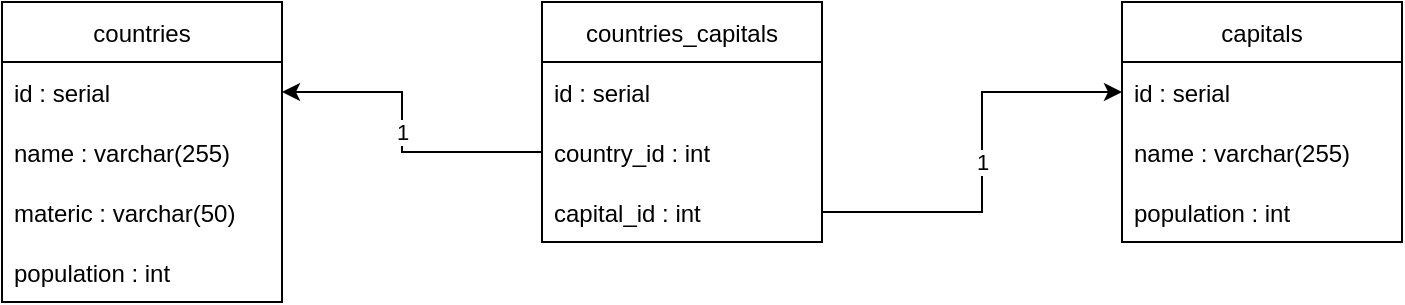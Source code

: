 <mxfile version="15.7.0" type="device"><diagram id="C5RBs43oDa-KdzZeNtuy" name="Page-1"><mxGraphModel dx="1422" dy="705" grid="1" gridSize="10" guides="1" tooltips="1" connect="1" arrows="1" fold="1" page="1" pageScale="1" pageWidth="827" pageHeight="1169" math="0" shadow="0"><root><mxCell id="WIyWlLk6GJQsqaUBKTNV-0"/><mxCell id="WIyWlLk6GJQsqaUBKTNV-1" parent="WIyWlLk6GJQsqaUBKTNV-0"/><mxCell id="g9boZGH7sjqCmpWL4MzV-4" value="countries" style="swimlane;fontStyle=0;childLayout=stackLayout;horizontal=1;startSize=30;horizontalStack=0;resizeParent=1;resizeParentMax=0;resizeLast=0;collapsible=1;marginBottom=0;" parent="WIyWlLk6GJQsqaUBKTNV-1" vertex="1"><mxGeometry x="40" y="120" width="140" height="150" as="geometry"/></mxCell><mxCell id="g9boZGH7sjqCmpWL4MzV-5" value="id : serial" style="text;strokeColor=none;fillColor=none;align=left;verticalAlign=middle;spacingLeft=4;spacingRight=4;overflow=hidden;points=[[0,0.5],[1,0.5]];portConstraint=eastwest;rotatable=0;" parent="g9boZGH7sjqCmpWL4MzV-4" vertex="1"><mxGeometry y="30" width="140" height="30" as="geometry"/></mxCell><mxCell id="g9boZGH7sjqCmpWL4MzV-6" value="name : varchar(255)" style="text;strokeColor=none;fillColor=none;align=left;verticalAlign=middle;spacingLeft=4;spacingRight=4;overflow=hidden;points=[[0,0.5],[1,0.5]];portConstraint=eastwest;rotatable=0;" parent="g9boZGH7sjqCmpWL4MzV-4" vertex="1"><mxGeometry y="60" width="140" height="30" as="geometry"/></mxCell><mxCell id="SJ809sVzdZ2iHUOaE_hQ-1" value="materic : varchar(50)" style="text;strokeColor=none;fillColor=none;align=left;verticalAlign=middle;spacingLeft=4;spacingRight=4;overflow=hidden;points=[[0,0.5],[1,0.5]];portConstraint=eastwest;rotatable=0;" vertex="1" parent="g9boZGH7sjqCmpWL4MzV-4"><mxGeometry y="90" width="140" height="30" as="geometry"/></mxCell><mxCell id="SJ809sVzdZ2iHUOaE_hQ-2" value="population : int" style="text;strokeColor=none;fillColor=none;align=left;verticalAlign=middle;spacingLeft=4;spacingRight=4;overflow=hidden;points=[[0,0.5],[1,0.5]];portConstraint=eastwest;rotatable=0;" vertex="1" parent="g9boZGH7sjqCmpWL4MzV-4"><mxGeometry y="120" width="140" height="30" as="geometry"/></mxCell><mxCell id="g9boZGH7sjqCmpWL4MzV-8" value="capitals" style="swimlane;fontStyle=0;childLayout=stackLayout;horizontal=1;startSize=30;horizontalStack=0;resizeParent=1;resizeParentMax=0;resizeLast=0;collapsible=1;marginBottom=0;" parent="WIyWlLk6GJQsqaUBKTNV-1" vertex="1"><mxGeometry x="600" y="120" width="140" height="120" as="geometry"/></mxCell><mxCell id="g9boZGH7sjqCmpWL4MzV-9" value="id : serial" style="text;strokeColor=none;fillColor=none;align=left;verticalAlign=middle;spacingLeft=4;spacingRight=4;overflow=hidden;points=[[0,0.5],[1,0.5]];portConstraint=eastwest;rotatable=0;" parent="g9boZGH7sjqCmpWL4MzV-8" vertex="1"><mxGeometry y="30" width="140" height="30" as="geometry"/></mxCell><mxCell id="g9boZGH7sjqCmpWL4MzV-10" value="name : varchar(255)" style="text;strokeColor=none;fillColor=none;align=left;verticalAlign=middle;spacingLeft=4;spacingRight=4;overflow=hidden;points=[[0,0.5],[1,0.5]];portConstraint=eastwest;rotatable=0;" parent="g9boZGH7sjqCmpWL4MzV-8" vertex="1"><mxGeometry y="60" width="140" height="30" as="geometry"/></mxCell><mxCell id="SJ809sVzdZ2iHUOaE_hQ-3" value="population : int" style="text;strokeColor=none;fillColor=none;align=left;verticalAlign=middle;spacingLeft=4;spacingRight=4;overflow=hidden;points=[[0,0.5],[1,0.5]];portConstraint=eastwest;rotatable=0;" vertex="1" parent="g9boZGH7sjqCmpWL4MzV-8"><mxGeometry y="90" width="140" height="30" as="geometry"/></mxCell><mxCell id="nvG2iTo1RkzHzdHmsmi5-0" value="countries_capitals" style="swimlane;fontStyle=0;childLayout=stackLayout;horizontal=1;startSize=30;horizontalStack=0;resizeParent=1;resizeParentMax=0;resizeLast=0;collapsible=1;marginBottom=0;" parent="WIyWlLk6GJQsqaUBKTNV-1" vertex="1"><mxGeometry x="310" y="120" width="140" height="120" as="geometry"/></mxCell><mxCell id="nvG2iTo1RkzHzdHmsmi5-1" value="id : serial" style="text;strokeColor=none;fillColor=none;align=left;verticalAlign=middle;spacingLeft=4;spacingRight=4;overflow=hidden;points=[[0,0.5],[1,0.5]];portConstraint=eastwest;rotatable=0;" parent="nvG2iTo1RkzHzdHmsmi5-0" vertex="1"><mxGeometry y="30" width="140" height="30" as="geometry"/></mxCell><mxCell id="nvG2iTo1RkzHzdHmsmi5-2" value="country_id : int" style="text;strokeColor=none;fillColor=none;align=left;verticalAlign=middle;spacingLeft=4;spacingRight=4;overflow=hidden;points=[[0,0.5],[1,0.5]];portConstraint=eastwest;rotatable=0;" parent="nvG2iTo1RkzHzdHmsmi5-0" vertex="1"><mxGeometry y="60" width="140" height="30" as="geometry"/></mxCell><mxCell id="nvG2iTo1RkzHzdHmsmi5-3" value="capital_id : int" style="text;strokeColor=none;fillColor=none;align=left;verticalAlign=middle;spacingLeft=4;spacingRight=4;overflow=hidden;points=[[0,0.5],[1,0.5]];portConstraint=eastwest;rotatable=0;" parent="nvG2iTo1RkzHzdHmsmi5-0" vertex="1"><mxGeometry y="90" width="140" height="30" as="geometry"/></mxCell><mxCell id="SJ809sVzdZ2iHUOaE_hQ-4" value="" style="endArrow=classic;html=1;rounded=0;entryX=1;entryY=0.5;entryDx=0;entryDy=0;exitX=0;exitY=0.5;exitDx=0;exitDy=0;" edge="1" parent="WIyWlLk6GJQsqaUBKTNV-1" source="nvG2iTo1RkzHzdHmsmi5-2" target="g9boZGH7sjqCmpWL4MzV-5"><mxGeometry relative="1" as="geometry"><mxPoint x="360" y="360" as="sourcePoint"/><mxPoint x="460" y="360" as="targetPoint"/><Array as="points"><mxPoint x="240" y="195"/><mxPoint x="240" y="165"/></Array></mxGeometry></mxCell><mxCell id="SJ809sVzdZ2iHUOaE_hQ-5" value="1" style="edgeLabel;resizable=0;html=1;align=center;verticalAlign=middle;" connectable="0" vertex="1" parent="SJ809sVzdZ2iHUOaE_hQ-4"><mxGeometry relative="1" as="geometry"/></mxCell><mxCell id="SJ809sVzdZ2iHUOaE_hQ-6" value="" style="endArrow=classic;html=1;rounded=0;entryX=0;entryY=0.5;entryDx=0;entryDy=0;exitX=1;exitY=0.5;exitDx=0;exitDy=0;" edge="1" parent="WIyWlLk6GJQsqaUBKTNV-1" source="nvG2iTo1RkzHzdHmsmi5-3" target="g9boZGH7sjqCmpWL4MzV-9"><mxGeometry relative="1" as="geometry"><mxPoint x="570" y="400" as="sourcePoint"/><mxPoint x="440" y="370" as="targetPoint"/><Array as="points"><mxPoint x="530" y="225"/><mxPoint x="530" y="165"/></Array></mxGeometry></mxCell><mxCell id="SJ809sVzdZ2iHUOaE_hQ-7" value="1" style="edgeLabel;resizable=0;html=1;align=center;verticalAlign=middle;" connectable="0" vertex="1" parent="SJ809sVzdZ2iHUOaE_hQ-6"><mxGeometry relative="1" as="geometry"/></mxCell></root></mxGraphModel></diagram></mxfile>